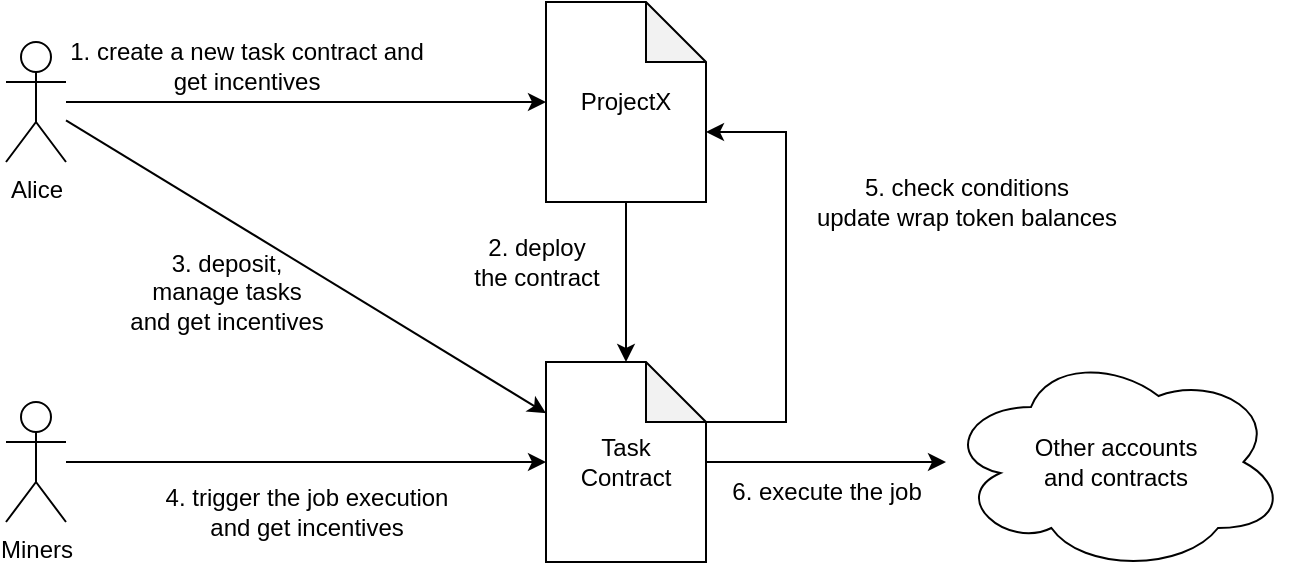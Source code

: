 <mxfile>
    <diagram name="Page-1" id="_wqs5u2T2B2X7hY4PwwE">
        <mxGraphModel dx="573" dy="804" grid="1" gridSize="10" guides="1" tooltips="1" connect="1" arrows="1" fold="1" page="1" pageScale="1" pageWidth="850" pageHeight="1100" math="0" shadow="0">
            <root>
                <mxCell id="0"/>
                <mxCell id="1" parent="0"/>
                <mxCell id="_A_PaAWHT2ymnVVghD13-1" value="Alice" style="shape=umlActor;verticalLabelPosition=bottom;verticalAlign=top;html=1;outlineConnect=0;" parent="1" vertex="1">
                    <mxGeometry x="130" y="370" width="30" height="60" as="geometry"/>
                </mxCell>
                <mxCell id="_A_PaAWHT2ymnVVghD13-10" style="edgeStyle=orthogonalEdgeStyle;rounded=0;orthogonalLoop=1;jettySize=auto;html=1;" parent="1" source="_A_PaAWHT2ymnVVghD13-19" target="_A_PaAWHT2ymnVVghD13-15" edge="1">
                    <mxGeometry relative="1" as="geometry">
                        <mxPoint x="439.25" y="436" as="sourcePoint"/>
                        <mxPoint x="430" y="530" as="targetPoint"/>
                    </mxGeometry>
                </mxCell>
                <mxCell id="_A_PaAWHT2ymnVVghD13-5" value="" style="endArrow=classic;html=1;rounded=0;" parent="1" source="_A_PaAWHT2ymnVVghD13-1" target="_A_PaAWHT2ymnVVghD13-19" edge="1">
                    <mxGeometry width="50" height="50" relative="1" as="geometry">
                        <mxPoint x="200" y="400" as="sourcePoint"/>
                        <mxPoint x="365" y="400" as="targetPoint"/>
                    </mxGeometry>
                </mxCell>
                <mxCell id="_A_PaAWHT2ymnVVghD13-6" value="1. create a new task contract and&lt;br&gt;get incentives" style="text;html=1;align=center;verticalAlign=middle;resizable=0;points=[];autosize=1;strokeColor=none;fillColor=none;" parent="1" vertex="1">
                    <mxGeometry x="150" y="362" width="200" height="40" as="geometry"/>
                </mxCell>
                <mxCell id="_A_PaAWHT2ymnVVghD13-8" value="" style="endArrow=classic;html=1;rounded=0;" parent="1" source="_A_PaAWHT2ymnVVghD13-1" target="_A_PaAWHT2ymnVVghD13-15" edge="1">
                    <mxGeometry width="50" height="50" relative="1" as="geometry">
                        <mxPoint x="180" y="560" as="sourcePoint"/>
                        <mxPoint x="380" y="536.053" as="targetPoint"/>
                    </mxGeometry>
                </mxCell>
                <mxCell id="_A_PaAWHT2ymnVVghD13-9" value="3. deposit,&lt;br&gt;manage tasks &lt;br&gt;and get incentives" style="text;html=1;align=center;verticalAlign=middle;resizable=0;points=[];autosize=1;strokeColor=none;fillColor=none;" parent="1" vertex="1">
                    <mxGeometry x="180" y="465" width="120" height="60" as="geometry"/>
                </mxCell>
                <mxCell id="_A_PaAWHT2ymnVVghD13-11" value="2. deploy &lt;br&gt;the contract" style="text;html=1;align=center;verticalAlign=middle;resizable=0;points=[];autosize=1;strokeColor=none;fillColor=none;" parent="1" vertex="1">
                    <mxGeometry x="350" y="460" width="90" height="40" as="geometry"/>
                </mxCell>
                <mxCell id="_A_PaAWHT2ymnVVghD13-12" value="Miners" style="shape=umlActor;verticalLabelPosition=bottom;verticalAlign=top;html=1;outlineConnect=0;" parent="1" vertex="1">
                    <mxGeometry x="130" y="550" width="30" height="60" as="geometry"/>
                </mxCell>
                <mxCell id="_A_PaAWHT2ymnVVghD13-13" value="" style="endArrow=classic;html=1;rounded=0;" parent="1" source="_A_PaAWHT2ymnVVghD13-12" target="_A_PaAWHT2ymnVVghD13-15" edge="1">
                    <mxGeometry width="50" height="50" relative="1" as="geometry">
                        <mxPoint x="300" y="520" as="sourcePoint"/>
                        <mxPoint x="380" y="579.912" as="targetPoint"/>
                    </mxGeometry>
                </mxCell>
                <mxCell id="_A_PaAWHT2ymnVVghD13-14" value="4. trigger the job execution&lt;br&gt;and get incentives" style="text;html=1;align=center;verticalAlign=middle;resizable=0;points=[];autosize=1;strokeColor=none;fillColor=none;" parent="1" vertex="1">
                    <mxGeometry x="200" y="585" width="160" height="40" as="geometry"/>
                </mxCell>
                <mxCell id="_A_PaAWHT2ymnVVghD13-15" value="Task&lt;br&gt;Contract" style="shape=note;whiteSpace=wrap;html=1;backgroundOutline=1;darkOpacity=0.05;" parent="1" vertex="1">
                    <mxGeometry x="400" y="530" width="80" height="100" as="geometry"/>
                </mxCell>
                <mxCell id="_A_PaAWHT2ymnVVghD13-19" value="ProjectX" style="shape=note;whiteSpace=wrap;html=1;backgroundOutline=1;darkOpacity=0.05;" parent="1" vertex="1">
                    <mxGeometry x="400" y="350" width="80" height="100" as="geometry"/>
                </mxCell>
                <mxCell id="_A_PaAWHT2ymnVVghD13-20" value="Other accounts&lt;br&gt;and contracts" style="ellipse;shape=cloud;whiteSpace=wrap;html=1;" parent="1" vertex="1">
                    <mxGeometry x="600" y="525" width="170" height="110" as="geometry"/>
                </mxCell>
                <mxCell id="_A_PaAWHT2ymnVVghD13-21" value="" style="endArrow=classic;html=1;rounded=0;" parent="1" source="_A_PaAWHT2ymnVVghD13-15" target="_A_PaAWHT2ymnVVghD13-20" edge="1">
                    <mxGeometry width="50" height="50" relative="1" as="geometry">
                        <mxPoint x="170" y="590" as="sourcePoint"/>
                        <mxPoint x="410" y="590" as="targetPoint"/>
                    </mxGeometry>
                </mxCell>
                <mxCell id="_A_PaAWHT2ymnVVghD13-22" value="6. execute the job" style="text;html=1;align=center;verticalAlign=middle;resizable=0;points=[];autosize=1;strokeColor=none;fillColor=none;" parent="1" vertex="1">
                    <mxGeometry x="480" y="580" width="120" height="30" as="geometry"/>
                </mxCell>
                <mxCell id="_A_PaAWHT2ymnVVghD13-23" value="" style="endArrow=classic;html=1;rounded=0;exitX=0;exitY=0;exitDx=80;exitDy=30;exitPerimeter=0;entryX=0;entryY=0;entryDx=80;entryDy=65;entryPerimeter=0;" parent="1" source="_A_PaAWHT2ymnVVghD13-15" target="_A_PaAWHT2ymnVVghD13-19" edge="1">
                    <mxGeometry width="50" height="50" relative="1" as="geometry">
                        <mxPoint x="490" y="525" as="sourcePoint"/>
                        <mxPoint x="540" y="475" as="targetPoint"/>
                        <Array as="points">
                            <mxPoint x="520" y="560"/>
                            <mxPoint x="520" y="415"/>
                        </Array>
                    </mxGeometry>
                </mxCell>
                <mxCell id="_A_PaAWHT2ymnVVghD13-24" value="5. check conditions&lt;br&gt;update wrap token balances" style="text;html=1;align=center;verticalAlign=middle;resizable=0;points=[];autosize=1;strokeColor=none;fillColor=none;" parent="1" vertex="1">
                    <mxGeometry x="525" y="430" width="170" height="40" as="geometry"/>
                </mxCell>
            </root>
        </mxGraphModel>
    </diagram>
</mxfile>